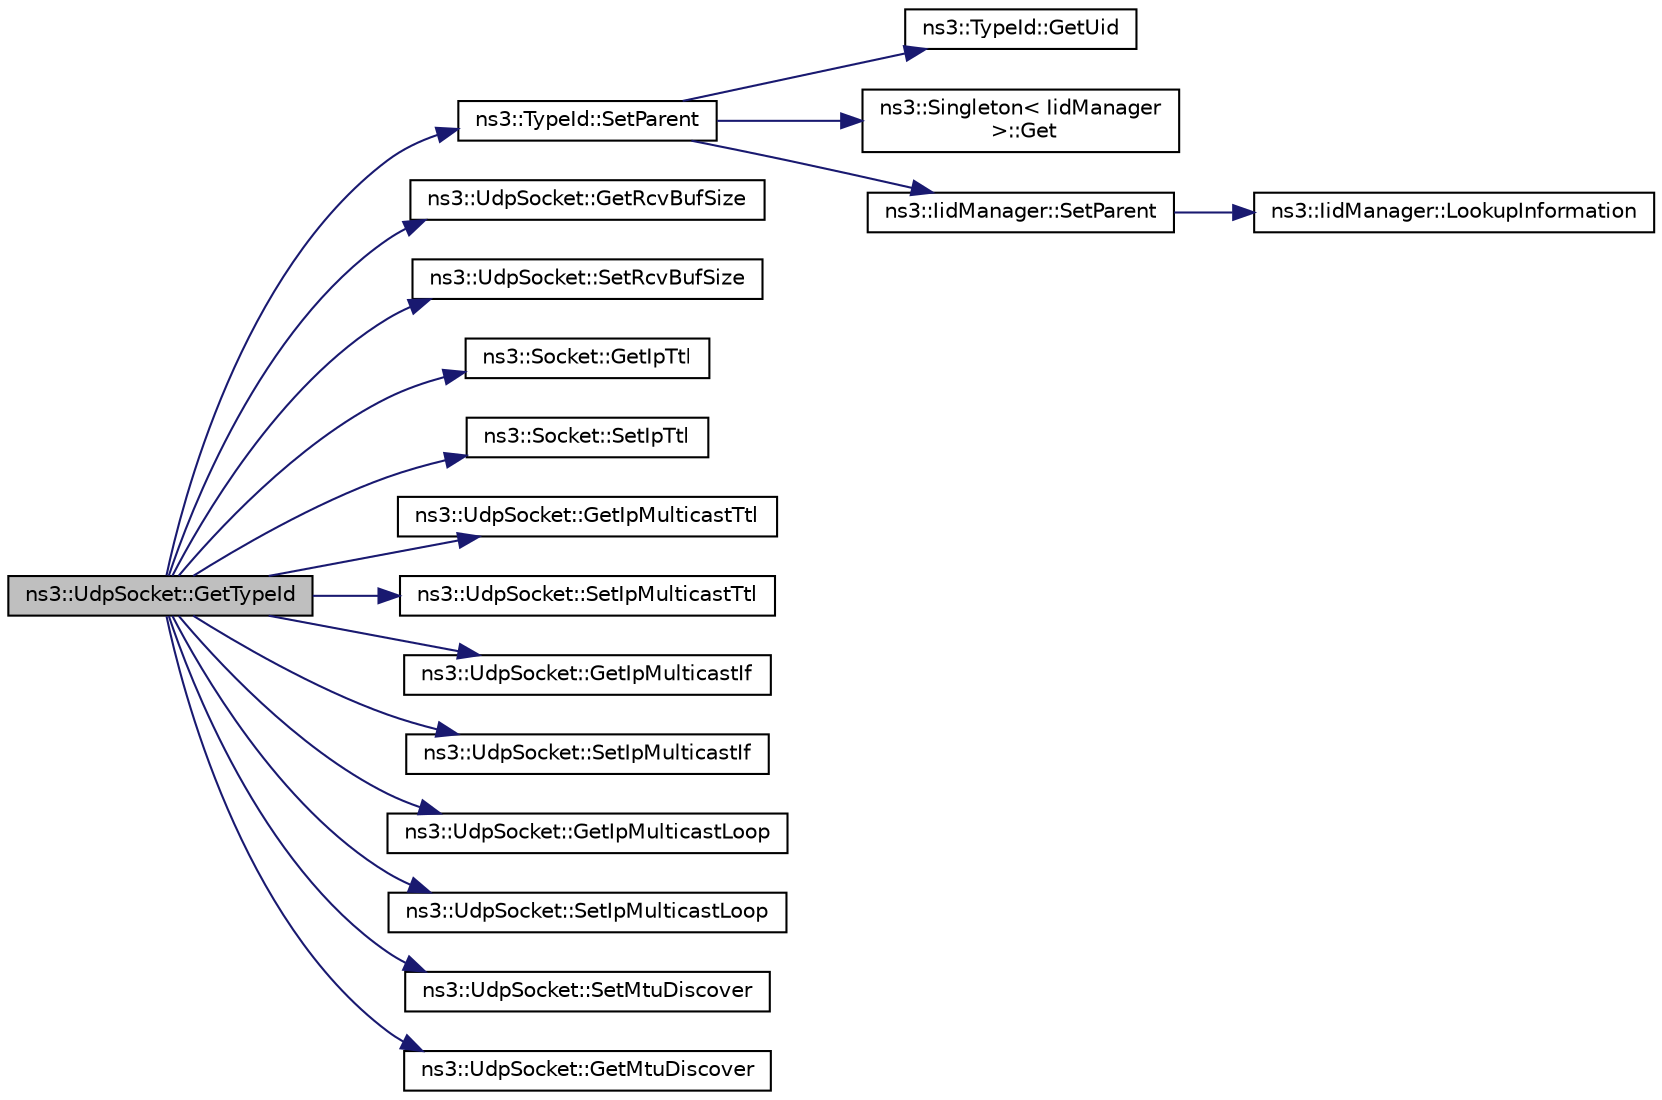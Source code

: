 digraph "ns3::UdpSocket::GetTypeId"
{
  edge [fontname="Helvetica",fontsize="10",labelfontname="Helvetica",labelfontsize="10"];
  node [fontname="Helvetica",fontsize="10",shape=record];
  rankdir="LR";
  Node1 [label="ns3::UdpSocket::GetTypeId",height=0.2,width=0.4,color="black", fillcolor="grey75", style="filled", fontcolor="black"];
  Node1 -> Node2 [color="midnightblue",fontsize="10",style="solid"];
  Node2 [label="ns3::TypeId::SetParent",height=0.2,width=0.4,color="black", fillcolor="white", style="filled",URL="$d6/d11/classns3_1_1TypeId.html#abaaca67ab7d2471067e7c275df0f7309"];
  Node2 -> Node3 [color="midnightblue",fontsize="10",style="solid"];
  Node3 [label="ns3::TypeId::GetUid",height=0.2,width=0.4,color="black", fillcolor="white", style="filled",URL="$d6/d11/classns3_1_1TypeId.html#acd3e41de6340d06299f4fd63e2ed8da0"];
  Node2 -> Node4 [color="midnightblue",fontsize="10",style="solid"];
  Node4 [label="ns3::Singleton\< IidManager\l \>::Get",height=0.2,width=0.4,color="black", fillcolor="white", style="filled",URL="$d8/d77/classns3_1_1Singleton.html#a80a2cd3c25a27ea72add7a9f7a141ffa"];
  Node2 -> Node5 [color="midnightblue",fontsize="10",style="solid"];
  Node5 [label="ns3::IidManager::SetParent",height=0.2,width=0.4,color="black", fillcolor="white", style="filled",URL="$d4/d1c/classns3_1_1IidManager.html#a4042931260554c907699367b6811426f"];
  Node5 -> Node6 [color="midnightblue",fontsize="10",style="solid"];
  Node6 [label="ns3::IidManager::LookupInformation",height=0.2,width=0.4,color="black", fillcolor="white", style="filled",URL="$d4/d1c/classns3_1_1IidManager.html#a6b1f4ba2815dba27a377e8a8db2384cf"];
  Node1 -> Node7 [color="midnightblue",fontsize="10",style="solid"];
  Node7 [label="ns3::UdpSocket::GetRcvBufSize",height=0.2,width=0.4,color="black", fillcolor="white", style="filled",URL="$df/ddc/classns3_1_1UdpSocket.html#aa222c9c8a78b860f1bceafdd72b54ae0",tooltip="Get the receiving buffer size. "];
  Node1 -> Node8 [color="midnightblue",fontsize="10",style="solid"];
  Node8 [label="ns3::UdpSocket::SetRcvBufSize",height=0.2,width=0.4,color="black", fillcolor="white", style="filled",URL="$df/ddc/classns3_1_1UdpSocket.html#a4d598f07e803641d6fa869c866caea44",tooltip="Set the receiving buffer size. "];
  Node1 -> Node9 [color="midnightblue",fontsize="10",style="solid"];
  Node9 [label="ns3::Socket::GetIpTtl",height=0.2,width=0.4,color="black", fillcolor="white", style="filled",URL="$d9/df2/classns3_1_1Socket.html#adf6420d12b8a0b6a20e46c37fe48830d",tooltip="Query the value of IP Time to Live field of this socket. "];
  Node1 -> Node10 [color="midnightblue",fontsize="10",style="solid"];
  Node10 [label="ns3::Socket::SetIpTtl",height=0.2,width=0.4,color="black", fillcolor="white", style="filled",URL="$d9/df2/classns3_1_1Socket.html#a053afd293ef67a359681445c5c7bef2c",tooltip="Manually set IP Time to Live field. "];
  Node1 -> Node11 [color="midnightblue",fontsize="10",style="solid"];
  Node11 [label="ns3::UdpSocket::GetIpMulticastTtl",height=0.2,width=0.4,color="black", fillcolor="white", style="filled",URL="$df/ddc/classns3_1_1UdpSocket.html#a2612696b076f094d3c76363e2e2b8d30",tooltip="Get the IP multicast TTL. "];
  Node1 -> Node12 [color="midnightblue",fontsize="10",style="solid"];
  Node12 [label="ns3::UdpSocket::SetIpMulticastTtl",height=0.2,width=0.4,color="black", fillcolor="white", style="filled",URL="$df/ddc/classns3_1_1UdpSocket.html#af62d9cab3ecae6be95c7c33850126889",tooltip="Set the IP multicast TTL. "];
  Node1 -> Node13 [color="midnightblue",fontsize="10",style="solid"];
  Node13 [label="ns3::UdpSocket::GetIpMulticastIf",height=0.2,width=0.4,color="black", fillcolor="white", style="filled",URL="$df/ddc/classns3_1_1UdpSocket.html#a47d613ffaa57a41bbceb80e6f4ea05e3",tooltip="Get the IP multicast interface. "];
  Node1 -> Node14 [color="midnightblue",fontsize="10",style="solid"];
  Node14 [label="ns3::UdpSocket::SetIpMulticastIf",height=0.2,width=0.4,color="black", fillcolor="white", style="filled",URL="$df/ddc/classns3_1_1UdpSocket.html#a20d595600406785f84dd3bd999b3dce4",tooltip="Set the IP multicast interface. "];
  Node1 -> Node15 [color="midnightblue",fontsize="10",style="solid"];
  Node15 [label="ns3::UdpSocket::GetIpMulticastLoop",height=0.2,width=0.4,color="black", fillcolor="white", style="filled",URL="$df/ddc/classns3_1_1UdpSocket.html#a3e28f54eb34f07e684927abac9dbeb38",tooltip="Get the IP multicast loop capability. "];
  Node1 -> Node16 [color="midnightblue",fontsize="10",style="solid"];
  Node16 [label="ns3::UdpSocket::SetIpMulticastLoop",height=0.2,width=0.4,color="black", fillcolor="white", style="filled",URL="$df/ddc/classns3_1_1UdpSocket.html#ab5c0ee492146d4639b717974ada67e93",tooltip="Set the IP multicast loop capability. "];
  Node1 -> Node17 [color="midnightblue",fontsize="10",style="solid"];
  Node17 [label="ns3::UdpSocket::SetMtuDiscover",height=0.2,width=0.4,color="black", fillcolor="white", style="filled",URL="$df/ddc/classns3_1_1UdpSocket.html#ae3f06fb2459a7c09f91068905a063a6a",tooltip="Set the MTU discover capability. "];
  Node1 -> Node18 [color="midnightblue",fontsize="10",style="solid"];
  Node18 [label="ns3::UdpSocket::GetMtuDiscover",height=0.2,width=0.4,color="black", fillcolor="white", style="filled",URL="$df/ddc/classns3_1_1UdpSocket.html#abd9c668464d5f89f17780fcd932777c2",tooltip="Get the MTU discover capability. "];
}
